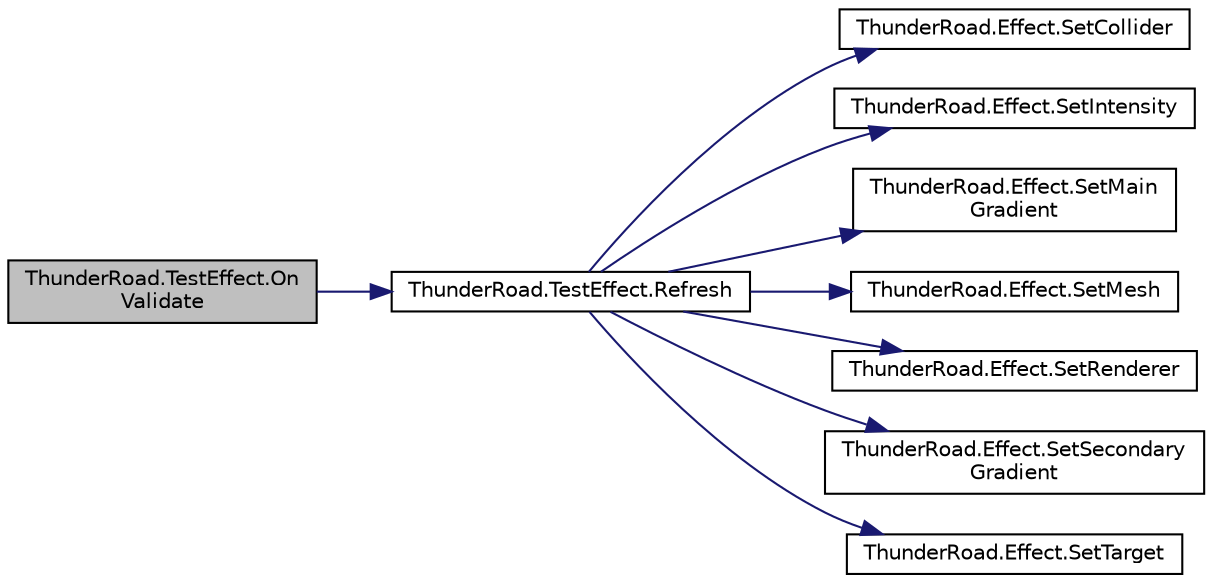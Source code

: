 digraph "ThunderRoad.TestEffect.OnValidate"
{
 // LATEX_PDF_SIZE
  edge [fontname="Helvetica",fontsize="10",labelfontname="Helvetica",labelfontsize="10"];
  node [fontname="Helvetica",fontsize="10",shape=record];
  rankdir="LR";
  Node1 [label="ThunderRoad.TestEffect.On\lValidate",height=0.2,width=0.4,color="black", fillcolor="grey75", style="filled", fontcolor="black",tooltip="Called when [validate]."];
  Node1 -> Node2 [color="midnightblue",fontsize="10",style="solid",fontname="Helvetica"];
  Node2 [label="ThunderRoad.TestEffect.Refresh",height=0.2,width=0.4,color="black", fillcolor="white", style="filled",URL="$class_thunder_road_1_1_test_effect.html#a00b621677fd88f6929b965acb14d309a",tooltip="Refreshes this instance."];
  Node2 -> Node3 [color="midnightblue",fontsize="10",style="solid",fontname="Helvetica"];
  Node3 [label="ThunderRoad.Effect.SetCollider",height=0.2,width=0.4,color="black", fillcolor="white", style="filled",URL="$class_thunder_road_1_1_effect.html#a89d2f388aa951a3eda1607b3b40834d4",tooltip="Sets the collider."];
  Node2 -> Node4 [color="midnightblue",fontsize="10",style="solid",fontname="Helvetica"];
  Node4 [label="ThunderRoad.Effect.SetIntensity",height=0.2,width=0.4,color="black", fillcolor="white", style="filled",URL="$class_thunder_road_1_1_effect.html#a3881f1417a2ddfaa40c7bcc01b15a9cf",tooltip="Sets the intensity."];
  Node2 -> Node5 [color="midnightblue",fontsize="10",style="solid",fontname="Helvetica"];
  Node5 [label="ThunderRoad.Effect.SetMain\lGradient",height=0.2,width=0.4,color="black", fillcolor="white", style="filled",URL="$class_thunder_road_1_1_effect.html#a488fe78cdf533ed48b6ef1ac2e3614db",tooltip="Sets the main gradient."];
  Node2 -> Node6 [color="midnightblue",fontsize="10",style="solid",fontname="Helvetica"];
  Node6 [label="ThunderRoad.Effect.SetMesh",height=0.2,width=0.4,color="black", fillcolor="white", style="filled",URL="$class_thunder_road_1_1_effect.html#aae5df81113dbab1d737d17b0bcaa049a",tooltip="Sets the mesh."];
  Node2 -> Node7 [color="midnightblue",fontsize="10",style="solid",fontname="Helvetica"];
  Node7 [label="ThunderRoad.Effect.SetRenderer",height=0.2,width=0.4,color="black", fillcolor="white", style="filled",URL="$class_thunder_road_1_1_effect.html#aa42e15ecf82944b58dbd62c9ed4b4827",tooltip="Sets the renderer."];
  Node2 -> Node8 [color="midnightblue",fontsize="10",style="solid",fontname="Helvetica"];
  Node8 [label="ThunderRoad.Effect.SetSecondary\lGradient",height=0.2,width=0.4,color="black", fillcolor="white", style="filled",URL="$class_thunder_road_1_1_effect.html#a6a7a281639a6bee7633b24a0cc050746",tooltip="Sets the secondary gradient."];
  Node2 -> Node9 [color="midnightblue",fontsize="10",style="solid",fontname="Helvetica"];
  Node9 [label="ThunderRoad.Effect.SetTarget",height=0.2,width=0.4,color="black", fillcolor="white", style="filled",URL="$class_thunder_road_1_1_effect.html#a071efc2de9280fc63eea79e318a4a778",tooltip="Sets the target."];
}
